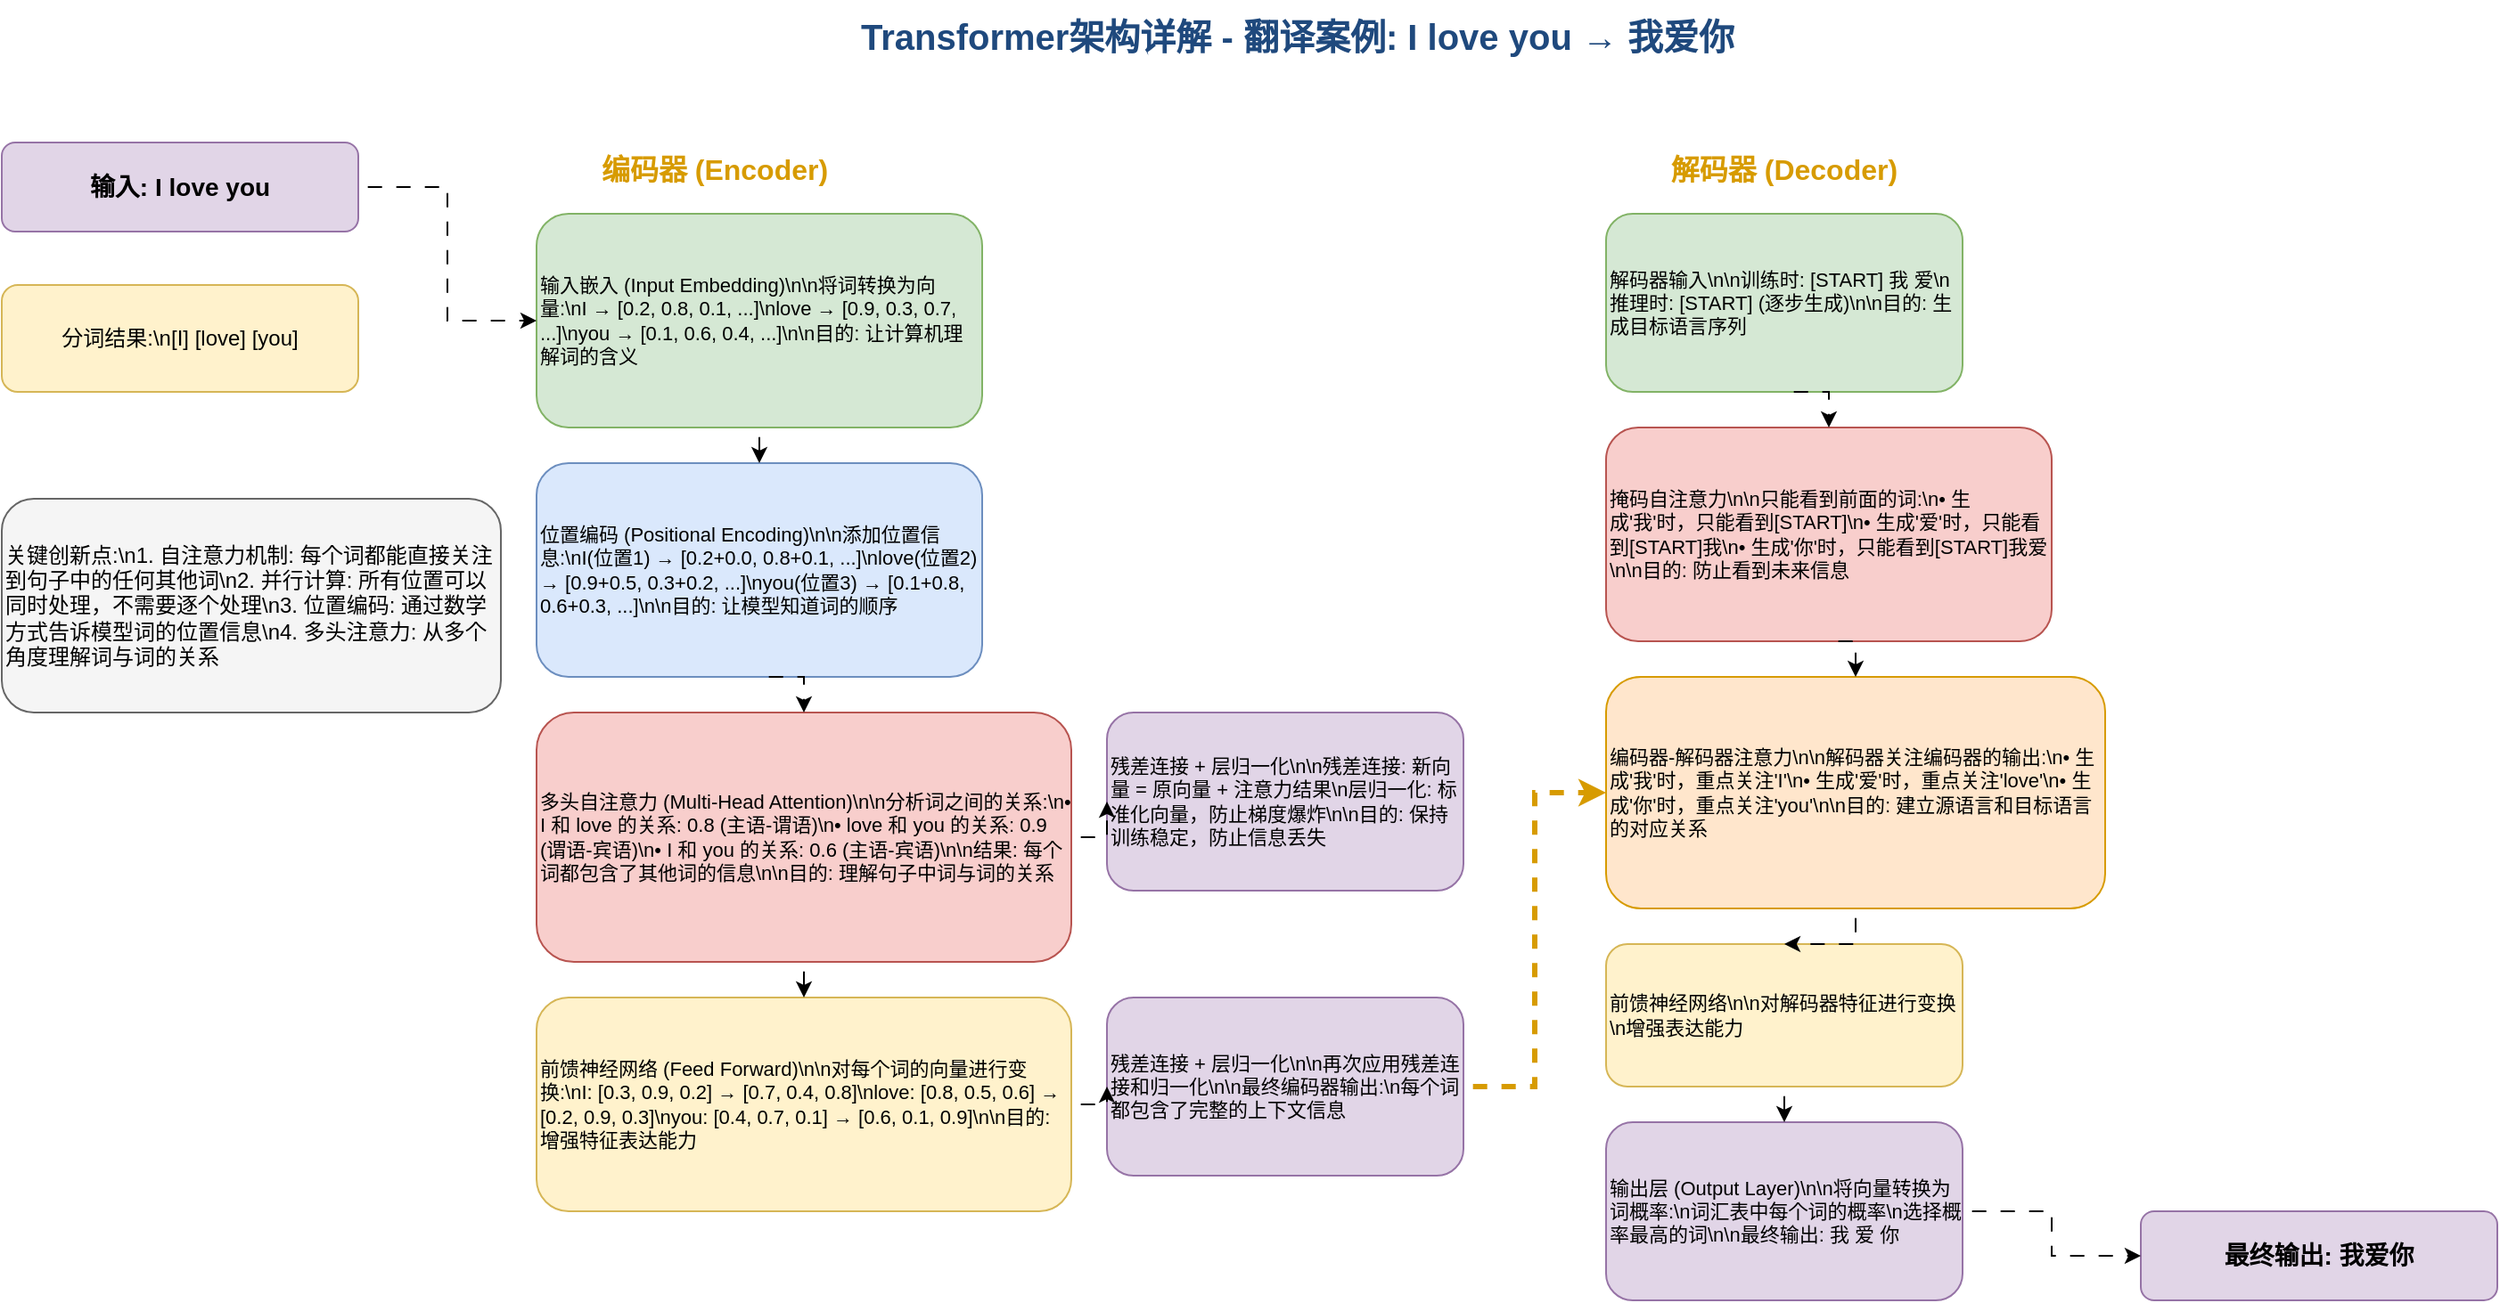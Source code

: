 <mxfile version="22.1.16">
  <diagram name="Transformer详细架构图" id="transformer-detailed">
    <mxGraphModel dx="2074" dy="1196" grid="1" gridSize="10" guides="1" tooltips="1" connect="1" arrows="1" fold="1" page="1" pageScale="1" pageWidth="1654" pageHeight="2339" math="0" shadow="0">
      <root>
        <mxCell id="0" />
        <mxCell id="1" parent="0" />
        
        <!-- 标题 -->
        <mxCell id="title" value="Transformer架构详解 - 翻译案例: I love you → 我爱你" style="text;html=1;strokeColor=none;fillColor=none;align=center;verticalAlign=middle;whiteSpace=wrap;rounded=0;fontSize=20;fontStyle=1;fontColor=#1f497d;" vertex="1" parent="1">
          <mxGeometry x="327" y="20" width="1000" height="40" as="geometry" />
        </mxCell>
        
        <!-- 输入部分 -->
        <mxCell id="input-section" value="输入: I love you" style="rounded=1;whiteSpace=wrap;html=1;fillColor=#e1d5e7;strokeColor=#9673a6;fontSize=14;fontStyle=1;" vertex="1" parent="1">
          <mxGeometry x="100" y="100" width="200" height="50" as="geometry" />
        </mxCell>
        
        <!-- 分词结果 -->
        <mxCell id="tokenization" value="分词结果:\n[I] [love] [you]" style="rounded=1;whiteSpace=wrap;html=1;fillColor=#fff2cc;strokeColor=#d6b656;fontSize=12;" vertex="1" parent="1">
          <mxGeometry x="100" y="180" width="200" height="60" as="geometry" />
        </mxCell>
        
        <!-- 编码器部分 -->
        <mxCell id="encoder-title" value="编码器 (Encoder)" style="text;html=1;strokeColor=none;fillColor=none;align=center;verticalAlign=middle;whiteSpace=wrap;rounded=0;fontSize=16;fontStyle=1;fontColor=#d79b00;" vertex="1" parent="1">
          <mxGeometry x="400" y="100" width="200" height="30" as="geometry" />
        </mxCell>
        
        <!-- 输入嵌入 -->
        <mxCell id="input-embedding" value="输入嵌入 (Input Embedding)\n\n将词转换为向量:\nI → [0.2, 0.8, 0.1, ...]\nlove → [0.9, 0.3, 0.7, ...]\nyou → [0.1, 0.6, 0.4, ...]\n\n目的: 让计算机理解词的含义" style="rounded=1;whiteSpace=wrap;html=1;fillColor=#d5e8d4;strokeColor=#82b366;fontSize=11;align=left;" vertex="1" parent="1">
          <mxGeometry x="400" y="140" width="250" height="120" as="geometry" />
        </mxCell>
        
        <!-- 位置编码 -->
        <mxCell id="positional-encoding" value="位置编码 (Positional Encoding)\n\n添加位置信息:\nI(位置1) → [0.2+0.0, 0.8+0.1, ...]\nlove(位置2) → [0.9+0.5, 0.3+0.2, ...]\nyou(位置3) → [0.1+0.8, 0.6+0.3, ...]\n\n目的: 让模型知道词的顺序" style="rounded=1;whiteSpace=wrap;html=1;fillColor=#dae8fc;strokeColor=#6c8ebf;fontSize=11;align=left;" vertex="1" parent="1">
          <mxGeometry x="400" y="280" width="250" height="120" as="geometry" />
        </mxCell>
        
        <!-- 多头自注意力 -->
        <mxCell id="multi-head-attention" value="多头自注意力 (Multi-Head Attention)\n\n分析词之间的关系:\n• I 和 love 的关系: 0.8 (主语-谓语)\n• love 和 you 的关系: 0.9 (谓语-宾语)\n• I 和 you 的关系: 0.6 (主语-宾语)\n\n结果: 每个词都包含了其他词的信息\n\n目的: 理解句子中词与词的关系" style="rounded=1;whiteSpace=wrap;html=1;fillColor=#f8cecc;strokeColor=#b85450;fontSize=11;align=left;" vertex="1" parent="1">
          <mxGeometry x="400" y="420" width="300" height="140" as="geometry" />
        </mxCell>
        
        <!-- 残差连接和层归一化1 -->
        <mxCell id="residual-norm-1" value="残差连接 + 层归一化\n\n残差连接: 新向量 = 原向量 + 注意力结果\n层归一化: 标准化向量，防止梯度爆炸\n\n目的: 保持训练稳定，防止信息丢失" style="rounded=1;whiteSpace=wrap;html=1;fillColor=#e1d5e7;strokeColor=#9673a6;fontSize=11;align=left;" vertex="1" parent="1">
          <mxGeometry x="720" y="420" width="200" height="100" as="geometry" />
        </mxCell>
        
        <!-- 前馈神经网络 -->
        <mxCell id="feed-forward" value="前馈神经网络 (Feed Forward)\n\n对每个词的向量进行变换:\nI: [0.3, 0.9, 0.2] → [0.7, 0.4, 0.8]\nlove: [0.8, 0.5, 0.6] → [0.2, 0.9, 0.3]\nyou: [0.4, 0.7, 0.1] → [0.6, 0.1, 0.9]\n\n目的: 增强特征表达能力" style="rounded=1;whiteSpace=wrap;html=1;fillColor=#fff2cc;strokeColor=#d6b656;fontSize=11;align=left;" vertex="1" parent="1">
          <mxGeometry x="400" y="580" width="300" height="120" as="geometry" />
        </mxCell>
        
        <!-- 残差连接和层归一化2 -->
        <mxCell id="residual-norm-2" value="残差连接 + 层归一化\n\n再次应用残差连接和归一化\n\n最终编码器输出:\n每个词都包含了完整的上下文信息" style="rounded=1;whiteSpace=wrap;html=1;fillColor=#e1d5e7;strokeColor=#9673a6;fontSize=11;align=left;" vertex="1" parent="1">
          <mxGeometry x="720" y="580" width="200" height="100" as="geometry" />
        </mxCell>
        
        <!-- 解码器部分 -->
        <mxCell id="decoder-title" value="解码器 (Decoder)" style="text;html=1;strokeColor=none;fillColor=none;align=center;verticalAlign=middle;whiteSpace=wrap;rounded=0;fontSize=16;fontStyle=1;fontColor=#d79b00;" vertex="1" parent="1">
          <mxGeometry x="1000" y="100" width="200" height="30" as="geometry" />
        </mxCell>
        
        <!-- 解码器输入 -->
        <mxCell id="decoder-input" value="解码器输入\n\n训练时: [START] 我 爱\n推理时: [START] (逐步生成)\n\n目的: 生成目标语言序列" style="rounded=1;whiteSpace=wrap;html=1;fillColor=#d5e8d4;strokeColor=#82b366;fontSize=11;align=left;" vertex="1" parent="1">
          <mxGeometry x="1000" y="140" width="200" height="100" as="geometry" />
        </mxCell>
        
        <!-- 掩码自注意力 -->
        <mxCell id="masked-attention" value="掩码自注意力\n\n只能看到前面的词:\n• 生成'我'时，只能看到[START]\n• 生成'爱'时，只能看到[START]我\n• 生成'你'时，只能看到[START]我爱\n\n目的: 防止看到未来信息" style="rounded=1;whiteSpace=wrap;html=1;fillColor=#f8cecc;strokeColor=#b85450;fontSize=11;align=left;" vertex="1" parent="1">
          <mxGeometry x="1000" y="260" width="250" height="120" as="geometry" />
        </mxCell>
        
        <!-- 编码器-解码器注意力 -->
        <mxCell id="encoder-decoder-attention" value="编码器-解码器注意力\n\n解码器关注编码器的输出:\n• 生成'我'时，重点关注'I'\n• 生成'爱'时，重点关注'love'\n• 生成'你'时，重点关注'you'\n\n目的: 建立源语言和目标语言的对应关系" style="rounded=1;whiteSpace=wrap;html=1;fillColor=#ffe6cc;strokeColor=#d79b00;fontSize=11;align=left;" vertex="1" parent="1">
          <mxGeometry x="1000" y="400" width="280" height="130" as="geometry" />
        </mxCell>
        
        <!-- 解码器前馈网络 -->
        <mxCell id="decoder-ffn" value="前馈神经网络\n\n对解码器特征进行变换\n增强表达能力" style="rounded=1;whiteSpace=wrap;html=1;fillColor=#fff2cc;strokeColor=#d6b656;fontSize=11;align=left;" vertex="1" parent="1">
          <mxGeometry x="1000" y="550" width="200" height="80" as="geometry" />
        </mxCell>
        
        <!-- 输出层 -->
        <mxCell id="output-layer" value="输出层 (Output Layer)\n\n将向量转换为词概率:\n词汇表中每个词的概率\n选择概率最高的词\n\n最终输出: 我 爱 你" style="rounded=1;whiteSpace=wrap;html=1;fillColor=#e1d5e7;strokeColor=#9673a6;fontSize=11;align=left;" vertex="1" parent="1">
          <mxGeometry x="1000" y="650" width="200" height="100" as="geometry" />
        </mxCell>
        
        <!-- 最终输出 -->
        <mxCell id="final-output" value="最终输出: 我爱你" style="rounded=1;whiteSpace=wrap;html=1;fillColor=#e1d5e7;strokeColor=#9673a6;fontSize=14;fontStyle=1;" vertex="1" parent="1">
          <mxGeometry x="1300" y="700" width="200" height="50" as="geometry" />
        </mxCell>
        
        <!-- 连接箭头 -->
        <mxCell id="arrow1" style="edgeStyle=orthogonalEdgeStyle;rounded=0;orthogonalLoop=1;jettySize=auto;html=1;exitX=1;exitY=0.5;entryX=0;entryY=0.5;flowAnimation=1;" edge="1" parent="1" source="input-section" target="input-embedding">
          <mxGeometry relative="1" as="geometry" />
        </mxCell>
        
        <mxCell id="arrow2" style="edgeStyle=orthogonalEdgeStyle;rounded=0;orthogonalLoop=1;jettySize=auto;html=1;exitX=0.5;exitY=1;entryX=0.5;entryY=0;flowAnimation=1;" edge="1" parent="1" source="input-embedding" target="positional-encoding">
          <mxGeometry relative="1" as="geometry" />
        </mxCell>
        
        <mxCell id="arrow3" style="edgeStyle=orthogonalEdgeStyle;rounded=0;orthogonalLoop=1;jettySize=auto;html=1;exitX=0.5;exitY=1;entryX=0.5;entryY=0;flowAnimation=1;" edge="1" parent="1" source="positional-encoding" target="multi-head-attention">
          <mxGeometry relative="1" as="geometry" />
        </mxCell>
        
        <mxCell id="arrow4" style="edgeStyle=orthogonalEdgeStyle;rounded=0;orthogonalLoop=1;jettySize=auto;html=1;exitX=1;exitY=0.5;entryX=0;entryY=0.5;flowAnimation=1;" edge="1" parent="1" source="multi-head-attention" target="residual-norm-1">
          <mxGeometry relative="1" as="geometry" />
        </mxCell>
        
        <mxCell id="arrow5" style="edgeStyle=orthogonalEdgeStyle;rounded=0;orthogonalLoop=1;jettySize=auto;html=1;exitX=0.5;exitY=1;entryX=0.5;entryY=0;flowAnimation=1;" edge="1" parent="1" source="multi-head-attention" target="feed-forward">
          <mxGeometry relative="1" as="geometry" />
        </mxCell>
        
        <mxCell id="arrow6" style="edgeStyle=orthogonalEdgeStyle;rounded=0;orthogonalLoop=1;jettySize=auto;html=1;exitX=1;exitY=0.5;entryX=0;entryY=0.5;flowAnimation=1;" edge="1" parent="1" source="feed-forward" target="residual-norm-2">
          <mxGeometry relative="1" as="geometry" />
        </mxCell>
        
        <mxCell id="arrow7" style="edgeStyle=orthogonalEdgeStyle;rounded=0;orthogonalLoop=1;jettySize=auto;html=1;exitX=1;exitY=0.5;entryX=0;entryY=0.5;strokeColor=#d79b00;strokeWidth=3;flowAnimation=1;" edge="1" parent="1" source="residual-norm-2" target="encoder-decoder-attention">
          <mxGeometry relative="1" as="geometry" />
        </mxCell>
        
        <mxCell id="arrow8" style="edgeStyle=orthogonalEdgeStyle;rounded=0;orthogonalLoop=1;jettySize=auto;html=1;exitX=0.5;exitY=1;entryX=0.5;entryY=0;flowAnimation=1;" edge="1" parent="1" source="decoder-input" target="masked-attention">
          <mxGeometry relative="1" as="geometry" />
        </mxCell>
        
        <mxCell id="arrow9" style="edgeStyle=orthogonalEdgeStyle;rounded=0;orthogonalLoop=1;jettySize=auto;html=1;exitX=0.5;exitY=1;entryX=0.5;entryY=0;flowAnimation=1;" edge="1" parent="1" source="masked-attention" target="encoder-decoder-attention">
          <mxGeometry relative="1" as="geometry" />
        </mxCell>
        
        <mxCell id="arrow10" style="edgeStyle=orthogonalEdgeStyle;rounded=0;orthogonalLoop=1;jettySize=auto;html=1;exitX=0.5;exitY=1;entryX=0.5;entryY=0;flowAnimation=1;" edge="1" parent="1" source="encoder-decoder-attention" target="decoder-ffn">
          <mxGeometry relative="1" as="geometry" />
        </mxCell>
        
        <mxCell id="arrow11" style="edgeStyle=orthogonalEdgeStyle;rounded=0;orthogonalLoop=1;jettySize=auto;html=1;exitX=0.5;exitY=1;entryX=0.5;entryY=0;flowAnimation=1;" edge="1" parent="1" source="decoder-ffn" target="output-layer">
          <mxGeometry relative="1" as="geometry" />
        </mxCell>
        
        <mxCell id="arrow12" style="edgeStyle=orthogonalEdgeStyle;rounded=0;orthogonalLoop=1;jettySize=auto;html=1;exitX=1;exitY=0.5;entryX=0;entryY=0.5;flowAnimation=1;" edge="1" parent="1" source="output-layer" target="final-output">
          <mxGeometry relative="1" as="geometry" />
        </mxCell>
        
        <!-- 说明文字 -->
        <mxCell id="explanation" value="关键创新点:\n1. 自注意力机制: 每个词都能直接关注到句子中的任何其他词\n2. 并行计算: 所有位置可以同时处理，不需要逐个处理\n3. 位置编码: 通过数学方式告诉模型词的位置信息\n4. 多头注意力: 从多个角度理解词与词的关系" style="rounded=1;whiteSpace=wrap;html=1;fillColor=#f5f5f5;strokeColor=#666666;fontSize=12;align=left;" vertex="1" parent="1">
          <mxGeometry x="100" y="300" width="280" height="120" as="geometry" />
        </mxCell>
        
      </root>
    </mxGraphModel>
  </diagram>
  
  <diagram name="RNN架构对比" id="rnn-comparison">
    <mxGraphModel dx="1422" dy="794" grid="1" gridSize="10" guides="1" tooltips="1" connect="1" arrows="1" fold="1" page="1" pageScale="1" pageWidth="1654" pageHeight="1169" math="0" shadow="0">
      <root>
        <mxCell id="0" />
        <mxCell id="1" parent="0" />
        
        <!-- 标题 -->
        <mxCell id="rnn-title" value="RNN架构 - 同样的翻译任务: I love you → 我爱你" style="text;html=1;strokeColor=none;fillColor=none;align=center;verticalAlign=middle;whiteSpace=wrap;rounded=0;fontSize=20;fontStyle=1;fontColor=#1f497d;" vertex="1" parent="1">
          <mxGeometry x="327" y="20" width="1000" height="40" as="geometry" />
        </mxCell>
        
        <!-- RNN编码器 -->
        <mxCell id="rnn-encoder-title" value="RNN编码器 - 顺序处理" style="text;html=1;strokeColor=none;fillColor=none;align=center;verticalAlign=middle;whiteSpace=wrap;rounded=0;fontSize=16;fontStyle=1;fontColor=#d79b00;" vertex="1" parent="1">
          <mxGeometry x="100" y="80" width="300" height="30" as="geometry" />
        </mxCell>
        
        <!-- RNN步骤1 -->
        <mxCell id="rnn-step1" value="步骤1: 处理 'I'\n\n输入: I的词向量\n隐藏状态: h0 = [0,0,0,...]\n输出: h1 = [0.3, 0.7, 0.2, ...]\n\n问题: 只能看到'I'，不知道后面有什么" style="rounded=1;whiteSpace=wrap;html=1;fillColor=#ffcccc;strokeColor=#b85450;fontSize=11;align=left;" vertex="1" parent="1">
          <mxGeometry x="100" y="120" width="200" height="120" as="geometry" />
        </mxCell>
        
        <!-- RNN步骤2 -->
        <mxCell id="rnn-step2" value="步骤2: 处理 'love'\n\n输入: love的词向量 + h1\n输出: h2 = [0.6, 0.4, 0.8, ...]\n\n问题: 对'I'的记忆开始模糊\n无法直接关注到'I'" style="rounded=1;whiteSpace=wrap;html=1;fillColor=#ffcccc;strokeColor=#b85450;fontSize=11;align=left;" vertex="1" parent="1">
          <mxGeometry x="320" y="120" width="200" height="120" as="geometry" />
        </mxCell>
        
        <!-- RNN步骤3 -->
        <mxCell id="rnn-step3" value="步骤3: 处理 'you'\n\n输入: you的词向量 + h2\n输出: h3 = [0.2, 0.9, 0.1, ...]\n\n问题: 对'I'的信息几乎丢失\n长距离依赖问题严重" style="rounded=1;whiteSpace=wrap;html=1;fillColor=#ffcccc;strokeColor=#b85450;fontSize=11;align=left;" vertex="1" parent="1">
          <mxGeometry x="540" y="120" width="200" height="120" as="geometry" />
        </mxCell>
        
        <!-- RNN解码器 -->
        <mxCell id="rnn-decoder-title" value="RNN解码器 - 顺序生成" style="text;html=1;strokeColor=none;fillColor=none;align=center;verticalAlign=middle;whiteSpace=wrap;rounded=0;fontSize=16;fontStyle=1;fontColor=#d79b00;" vertex="1" parent="1">
          <mxGeometry x="100" y="280" width="300" height="30" as="geometry" />
        </mxCell>
        
        <!-- RNN解码步骤1 -->
        <mxCell id="rnn-decode1" value="生成 '我'\n\n输入: [START] + h3\n输出: '我' + 新隐藏状态\n\n问题: 只能依赖最后的隐藏状态h3\n可能丢失了'I'的重要信息" style="rounded=1;whiteSpace=wrap;html=1;fillColor=#ffe6cc;strokeColor=#d79b00;fontSize=11;align=left;" vertex="1" parent="1">
          <mxGeometry x="100" y="320" width="200" height="120" as="geometry" />
        </mxCell>
        
        <!-- RNN解码步骤2 -->
        <mxCell id="rnn-decode2" value="生成 '爱'\n\n输入: '我' + 上一步隐藏状态\n输出: '爱' + 新隐藏状态\n\n问题: 无法直接关注到'love'\n依赖链式传递的信息" style="rounded=1;whiteSpace=wrap;html=1;fillColor=#ffe6cc;strokeColor=#d79b00;fontSize=11;align=left;" vertex="1" parent="1">
          <mxGeometry x="320" y="320" width="200" height="120" as="geometry" />
        </mxCell>
        
        <!-- RNN解码步骤3 -->
        <mxCell id="rnn-decode3" value="生成 '你'\n\n输入: '爱' + 上一步隐藏状态\n输出: '你'\n\n问题: 对原始'you'的对应关系\n可能不够准确" style="rounded=1;whiteSpace=wrap;html=1;fillColor=#ffe6cc;strokeColor=#d79b00;fontSize=11;align=left;" vertex="1" parent="1">
          <mxGeometry x="540" y="320" width="200" height="120" as="geometry" />
        </mxCell>
        
        <!-- RNN问题总结 -->
        <mxCell id="rnn-problems" value="RNN的主要问题:\n\n1. 顺序处理: 必须等前一个词处理完才能处理下一个\n2. 长距离依赖: 句子越长，前面的信息丢失越严重\n3. 梯度消失: 反向传播时梯度逐渐消失\n4. 无法并行: 训练和推理都很慢\n5. 信息瓶颈: 所有信息都要压缩到固定大小的隐藏状态" style="rounded=1;whiteSpace=wrap;html=1;fillColor=#f8cecc;strokeColor=#b85450;fontSize=12;align=left;" vertex="1" parent="1">
          <mxGeometry x="800" y="120" width="350" height="200" as="geometry" />
        </mxCell>
        
        <!-- 连接箭头 -->
        <mxCell id="rnn-arrow1" style="edgeStyle=orthogonalEdgeStyle;rounded=0;orthogonalLoop=1;jettySize=auto;html=1;exitX=1;exitY=0.5;entryX=0;entryY=0.5;flowAnimation=1;" edge="1" parent="1" source="rnn-step1" target="rnn-step2">
          <mxGeometry relative="1" as="geometry" />
        </mxCell>
        
        <mxCell id="rnn-arrow2" style="edgeStyle=orthogonalEdgeStyle;rounded=0;orthogonalLoop=1;jettySize=auto;html=1;exitX=1;exitY=0.5;entryX=0;entryY=0.5;flowAnimation=1;" edge="1" parent="1" source="rnn-step2" target="rnn-step3">
          <mxGeometry relative="1" as="geometry" />
        </mxCell>
        
        <mxCell id="rnn-arrow3" style="edgeStyle=orthogonalEdgeStyle;rounded=0;orthogonalLoop=1;jettySize=auto;html=1;exitX=0.5;exitY=1;entryX=0.5;entryY=0;flowAnimation=1;" edge="1" parent="1" source="rnn-step3" target="rnn-decode1">
          <mxGeometry relative="1" as="geometry" />
        </mxCell>
        
        <mxCell id="rnn-arrow4" style="edgeStyle=orthogonalEdgeStyle;rounded=0;orthogonalLoop=1;jettySize=auto;html=1;exitX=1;exitY=0.5;entryX=0;entryY=0.5;flowAnimation=1;" edge="1" parent="1" source="rnn-decode1" target="rnn-decode2">
          <mxGeometry relative="1" as="geometry" />
        </mxCell>
        
        <mxCell id="rnn-arrow5" style="edgeStyle=orthogonalEdgeStyle;rounded=0;orthogonalLoop=1;jettySize=auto;html=1;exitX=1;exitY=0.5;entryX=0;entryY=0.5;flowAnimation=1;" edge="1" parent="1" source="rnn-decode2" target="rnn-decode3">
          <mxGeometry relative="1" as="geometry" />
        </mxCell>
        
      </root>
    </mxGraphModel>
  </diagram>
  
  <diagram name="LSTM架构对比" id="lstm-comparison">
    <mxGraphModel dx="1422" dy="794" grid="1" gridSize="10" guides="1" tooltips="1" connect="1" arrows="1" fold="1" page="1" pageScale="1" pageWidth="1654" pageHeight="1169" math="0" shadow="0">
      <root>
        <mxCell id="0" />
        <mxCell id="1" parent="0" />
        
        <!-- 标题 -->
        <mxCell id="lstm-title" value="LSTM架构 - 同样的翻译任务: I love you → 我爱你" style="text;html=1;strokeColor=none;fillColor=none;align=center;verticalAlign=middle;whiteSpace=wrap;rounded=0;fontSize=20;fontStyle=1;fontColor=#1f497d;" vertex="1" parent="1">
          <mxGeometry x="327" y="20" width="1000" height="40" as="geometry" />
        </mxCell>
        
        <!-- LSTM编码器 -->
        <mxCell id="lstm-encoder-title" value="LSTM编码器 - 改进的顺序处理" style="text;html=1;strokeColor=none;fillColor=none;align=center;verticalAlign=middle;whiteSpace=wrap;rounded=0;fontSize=16;fontStyle=1;fontColor=#d79b00;" vertex="1" parent="1">
          <mxGeometry x="100" y="80" width="400" height="30" as="geometry" />
        </mxCell>
        
        <!-- LSTM步骤1 -->
        <mxCell id="lstm-step1" value="步骤1: 处理 'I'\n\n输入门: 决定接受多少新信息\n遗忘门: 决定丢弃多少旧信息\n输出门: 决定输出多少信息\n\n细胞状态: C1 = [0.8, 0.3, 0.6, ...]\n隐藏状态: h1 = [0.4, 0.7, 0.2, ...]\n\n改进: 能更好地保存'I'的信息" style="rounded=1;whiteSpace=wrap;html=1;fillColor=#d4edda;strokeColor=#28a745;fontSize=10;align=left;" vertex="1" parent="1">
          <mxGeometry x="100" y="120" width="220" height="150" as="geometry" />
        </mxCell>
        
        <!-- LSTM步骤2 -->
        <mxCell id="lstm-step2" value="步骤2: 处理 'love'\n\n遗忘门: 决定保留多少'I'的信息\n输入门: 决定接受多少'love'的信息\n\n细胞状态: C2 = [0.6, 0.8, 0.4, ...]\n隐藏状态: h2 = [0.7, 0.5, 0.9, ...]\n\n改进: 通过门控机制更好地\n平衡新旧信息" style="rounded=1;whiteSpace=wrap;html=1;fillColor=#d4edda;strokeColor=#28a745;fontSize=10;align=left;" vertex="1" parent="1">
          <mxGeometry x="340" y="120" width="220" height="150" as="geometry" />
        </mxCell>
        
        <!-- LSTM步骤3 -->
        <mxCell id="lstm-step3" value="步骤3: 处理 'you'\n\n门控机制继续工作:\n- 保留重要的历史信息\n- 整合'you'的新信息\n\n细胞状态: C3 = [0.5, 0.9, 0.7, ...]\n隐藏状态: h3 = [0.3, 0.8, 0.6, ...]\n\n改进: 长距离依赖问题有所缓解\n但仍然存在信息瓶颈" style="rounded=1;whiteSpace=wrap;html=1;fillColor=#d4edda;strokeColor=#28a745;fontSize=10;align=left;" vertex="1" parent="1">
          <mxGeometry x="580" y="120" width="220" height="150" as="geometry" />
        </mxCell>
        
        <!-- LSTM解码器 -->
        <mxCell id="lstm-decoder-title" value="LSTM解码器 - 改进的顺序生成" style="text;html=1;strokeColor=none;fillColor=none;align=center;verticalAlign=middle;whiteSpace=wrap;rounded=0;fontSize=16;fontStyle=1;fontColor=#d79b00;" vertex="1" parent="1">
          <mxGeometry x="100" y="300" width="400" height="30" as="geometry" />
        </mxCell>
        
        <!-- LSTM解码步骤1 -->
        <mxCell id="lstm-decode1" value="生成 '我'\n\n输入: [START] + C3 + h3\n门控机制决定:\n- 使用多少编码器信息\n- 保留多少解码器状态\n\n输出: '我' + 新的C和h\n\n改进: 更好地利用编码器信息" style="rounded=1;whiteSpace=wrap;html=1;fillColor=#cce5ff;strokeColor=#0066cc;fontSize=10;align=left;" vertex="1" parent="1">
          <mxGeometry x="100" y="340" width="200" height="140" as="geometry" />
        </mxCell>
        
        <!-- LSTM解码步骤2 -->
        <mxCell id="lstm-decode2" value="生成 '爱'\n\n门控机制继续工作:\n- 记住已生成的'我'\n- 关注编码器中的'love'信息\n\n输出: '爱' + 更新的状态\n\n改进: 能更好地维持\n生成的一致性" style="rounded=1;whiteSpace=wrap;html=1;fillColor=#cce5ff;strokeColor=#0066cc;fontSize=10;align=left;" vertex="1" parent="1">
          <mxGeometry x="320" y="340" width="200" height="140" as="geometry" />
        </mxCell>
        
        <!-- LSTM解码步骤3 -->
        <mxCell id="lstm-decode3" value="生成 '你'\n\n综合考虑:\n- 已生成的'我爱'\n- 编码器中的完整信息\n- 当前的生成上下文\n\n输出: '你'\n\n改进: 相比RNN更准确\n但仍有改进空间" style="rounded=1;whiteSpace=wrap;html=1;fillColor=#cce5ff;strokeColor=#0066cc;fontSize=10;align=left;" vertex="1" parent="1">
          <mxGeometry x="540" y="340" width="200" height="140" as="geometry" />
        </mxCell>
        
        <!-- LSTM改进和问题 -->
        <mxCell id="lstm-improvements" value="LSTM的改进:\n\n✓ 门控机制: 更好地控制信息流\n✓ 长期记忆: 细胞状态能保存长期信息\n✓ 梯度问题: 缓解了梯度消失问题\n\n仍存在的问题:\n\n✗ 顺序处理: 仍然无法并行计算\n✗ 信息瓶颈: 所有信息仍需压缩到固定状态\n✗ 计算复杂: 门控机制增加了计算量\n✗ 长距离依赖: 超长序列仍然困难" style="rounded=1;whiteSpace=wrap;html=1;fillColor=#fff3cd;strokeColor=#ffc107;fontSize=11;align=left;" vertex="1" parent="1">
          <mxGeometry x="820" y="120" width="300" height="250" as="geometry" />
        </mxCell>
        
        <!-- 连接箭头 -->
        <mxCell id="lstm-arrow1" style="edgeStyle=orthogonalEdgeStyle;rounded=0;orthogonalLoop=1;jettySize=auto;html=1;exitX=1;exitY=0.5;entryX=0;entryY=0.5;flowAnimation=1;" edge="1" parent="1" source="lstm-step1" target="lstm-step2">
          <mxGeometry relative="1" as="geometry" />
        </mxCell>
        
        <mxCell id="lstm-arrow2" style="edgeStyle=orthogonalEdgeStyle;rounded=0;orthogonalLoop=1;jettySize=auto;html=1;exitX=1;exitY=0.5;entryX=0;entryY=0.5;flowAnimation=1;" edge="1" parent="1" source="lstm-step2" target="lstm-step3">
          <mxGeometry relative="1" as="geometry" />
        </mxCell>
        
        <mxCell id="lstm-arrow3" style="edgeStyle=orthogonalEdgeStyle;rounded=0;orthogonalLoop=1;jettySize=auto;html=1;exitX=0.5;exitY=1;entryX=0.5;entryY=0;flowAnimation=1;" edge="1" parent="1" source="lstm-step3" target="lstm-decode1">
          <mxGeometry relative="1" as="geometry" />
        </mxCell>
        
        <mxCell id="lstm-arrow4" style="edgeStyle=orthogonalEdgeStyle;rounded=0;orthogonalLoop=1;jettySize=auto;html=1;exitX=1;exitY=0.5;entryX=0;entryY=0.5;flowAnimation=1;" edge="1" parent="1" source="lstm-decode1" target="lstm-decode2">
          <mxGeometry relative="1" as="geometry" />
        </mxCell>
        
        <mxCell id="lstm-arrow5" style="edgeStyle=orthogonalEdgeStyle;rounded=0;orthogonalLoop=1;jettySize=auto;html=1;exitX=1;exitY=0.5;entryX=0;entryY=0.5;flowAnimation=1;" edge="1" parent="1" source="lstm-decode2" target="lstm-decode3">
          <mxGeometry relative="1" as="geometry" />
        </mxCell>
        
      </root>
    </mxGraphModel>
  </diagram>
  
  <diagram name="三种架构对比总结" id="architecture-comparison">
    <mxGraphModel dx="1422" dy="794" grid="1" gridSize="10" guides="1" tooltips="1" connect="1" arrows="1" fold="1" page="1" pageScale="1" pageWidth="1654" pageHeight="1169" math="0" shadow="0">
      <root>
        <mxCell id="0" />
        <mxCell id="1" parent="0" />
        
        <!-- 标题 -->
        <mxCell id="comparison-title" value="三种架构对比总结 - 翻译任务: I love you → 我爱你" style="text;html=1;strokeColor=none;fillColor=none;align=center;verticalAlign=middle;whiteSpace=wrap;rounded=0;fontSize=20;fontStyle=1;fontColor=#1f497d;" vertex="1" parent="1">
          <mxGeometry x="327" y="20" width="1000" height="40" as="geometry" />
        </mxCell>
        
        <!-- RNN总结 -->
        <mxCell id="rnn-summary" value="RNN (循环神经网络)\n\n处理方式: I → love → you (顺序)\n\n优点:\n• 结构简单\n• 参数较少\n\n缺点:\n• 长距离依赖问题严重\n• 无法并行计算\n• 梯度消失问题\n• 训练速度慢\n\n翻译质量: ⭐⭐" style="rounded=1;whiteSpace=wrap;html=1;fillColor=#ffcccc;strokeColor=#b85450;fontSize=12;align=left;" vertex="1" parent="1">
          <mxGeometry x="100" y="100" width="250" height="200" as="geometry" />
        </mxCell>
        
        <!-- LSTM总结 -->
        <mxCell id="lstm-summary" value="LSTM (长短期记忆网络)\n\n处理方式: I → love → you (改进的顺序)\n\n优点:\n• 门控机制控制信息流\n• 缓解长距离依赖问题\n• 减轻梯度消失\n• 更好的长期记忆\n\n缺点:\n• 仍然无法并行\n• 计算复杂度高\n• 超长序列仍困难\n• 信息瓶颈依然存在\n\n翻译质量: ⭐⭐⭐" style="rounded=1;whiteSpace=wrap;html=1;fillColor=#d4edda;strokeColor=#28a745;fontSize=12;align=left;" vertex="1" parent="1">
          <mxGeometry x="400" y="100" width="250" height="200" as="geometry" />
        </mxCell>
        
        <!-- Transformer总结 -->
        <mxCell id="transformer-summary" value="Transformer (注意力机制)\n\n处理方式: I ↔ love ↔ you (全连接)\n\n优点:\n• 自注意力直接建立长距离依赖\n• 完全并行计算\n• 无梯度消失问题\n• 多头注意力多角度理解\n• 位置编码保持顺序信息\n\n缺点:\n• 参数量大\n• 需要更多数据\n• 计算注意力矩阵内存消耗大\n\n翻译质量: ⭐⭐⭐⭐⭐" style="rounded=1;whiteSpace=wrap;html=1;fillColor=#cce5ff;strokeColor=#0066cc;fontSize=12;align=left;" vertex="1" parent="1">
          <mxGeometry x="700" y="100" width="250" height="200" as="geometry" />
        </mxCell>
        
        <!-- 性能对比表 -->
        <mxCell id="performance-table" value="性能对比表\n\n| 指标 | RNN | LSTM | Transformer |\n|------|-----|------|-------------|\n| 并行计算 | ✗ | ✗ | ✓ |\n| 长距离依赖 | ✗ | △ | ✓ |\n| 训练速度 | 慢 | 中等 | 快 |\n| 翻译质量 | 低 | 中等 | 高 |\n| 内存使用 | 低 | 中等 | 高 |\n| 参数量 | 少 | 中等 | 多 |" style="rounded=1;whiteSpace=wrap;html=1;fillColor=#f5f5f5;strokeColor=#666666;fontSize=11;align=left;" vertex="1" parent="1">
          <mxGeometry x="1000" y="100" width="300" height="200" as="geometry" />
        </mxCell>
        
        <!-- 具体案例对比 -->
        <mxCell id="case-comparison" value="具体案例对比: I love you → 我爱你\n\nRNN处理过程:\n1. 看到'I' → 不知道后面是什么\n2. 看到'love' → 对'I'的记忆开始模糊\n3. 看到'you' → 'I'的信息基本丢失\n结果: 可能翻译不准确\n\nLSTM处理过程:\n1. 看到'I' → 门控机制决定保存多少信息\n2. 看到'love' → 平衡新旧信息\n3. 看到'you' → 仍有信息损失但有所改善\n结果: 翻译质量有提升\n\nTransformer处理过程:\n1. 同时看到'I love you'的完整信息\n2. 'I'直接关注'love'和'you'\n3. 每个词都能看到完整上下文\n结果: 翻译质量最佳" style="rounded=1;whiteSpace=wrap;html=1;fillColor=#e6f3ff;strokeColor=#0066cc;fontSize=11;align=left;" vertex="1" parent="1">
          <mxGeometry x="100" y="350" width="600" height="250" as="geometry" />
        </mxCell>
        
        <!-- Transformer优势总结 -->
        <mxCell id="transformer-advantages" value="Transformer的革命性优势\n\n🚀 并行计算:\n• RNN/LSTM: 必须等前一个词处理完\n• Transformer: 所有词同时处理\n\n🎯 直接关注:\n• RNN/LSTM: 通过隐藏状态间接传递信息\n• Transformer: 任意两个词直接建立联系\n\n🧠 多角度理解:\n• RNN/LSTM: 单一视角处理\n• Transformer: 多头注意力多角度分析\n\n📍 位置感知:\n• RNN/LSTM: 天然具有位置信息\n• Transformer: 通过位置编码显式添加\n\n这就是为什么Transformer能够:\n• 训练更快 • 翻译更准 • 理解更深" style="rounded=1;whiteSpace=wrap;html=1;fillColor=#d1ecf1;strokeColor=#0c5460;fontSize=11;align=left;" vertex="1" parent="1">
          <mxGeometry x="750" y="350" width="350" height="250" as="geometry" />
        </mxCell>
        
      </root>
    </mxGraphModel>
  </diagram>
</mxfile>